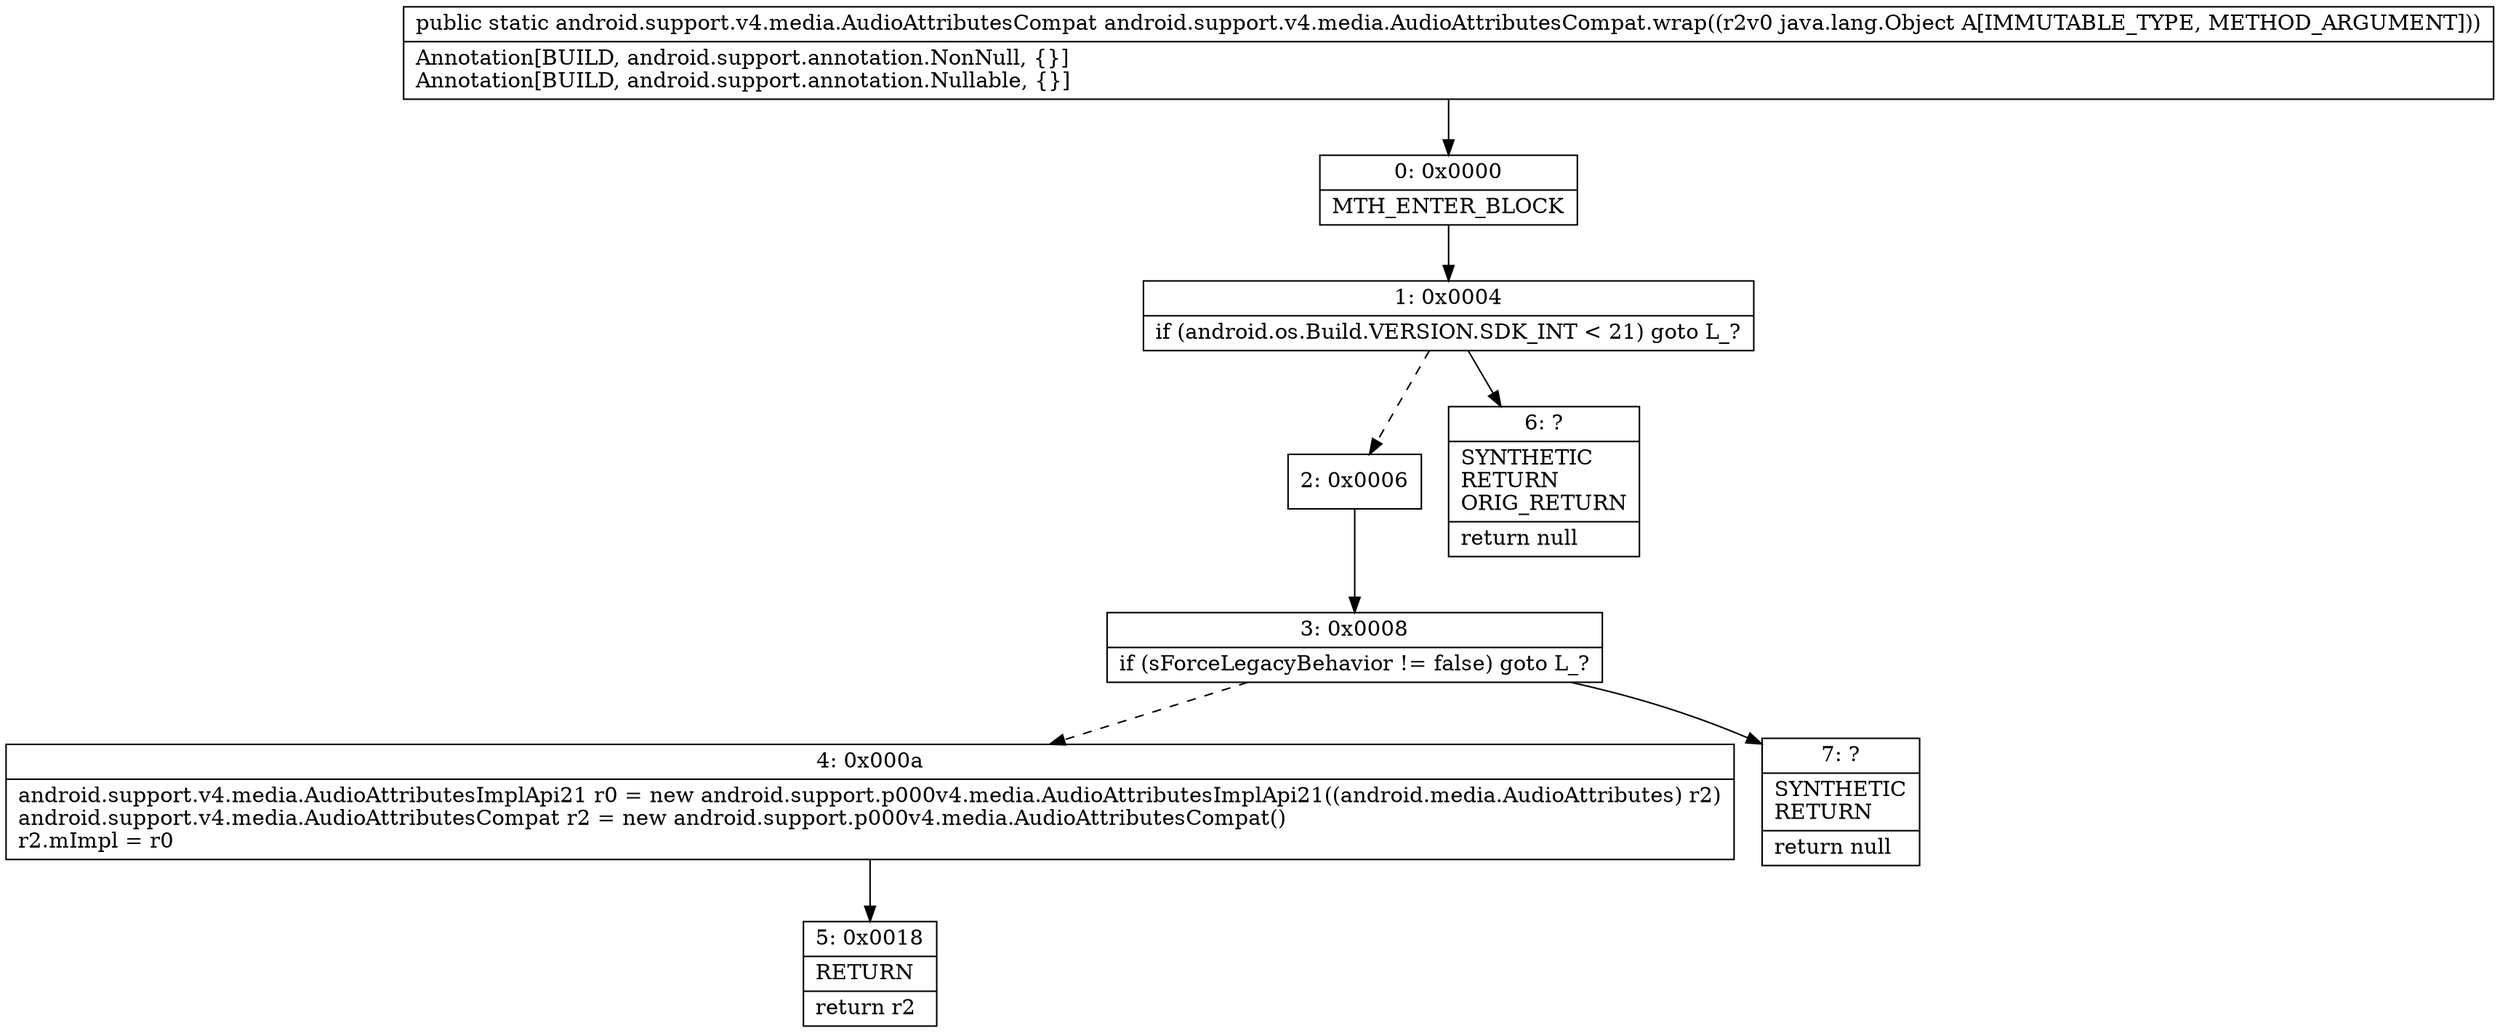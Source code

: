 digraph "CFG forandroid.support.v4.media.AudioAttributesCompat.wrap(Ljava\/lang\/Object;)Landroid\/support\/v4\/media\/AudioAttributesCompat;" {
Node_0 [shape=record,label="{0\:\ 0x0000|MTH_ENTER_BLOCK\l}"];
Node_1 [shape=record,label="{1\:\ 0x0004|if (android.os.Build.VERSION.SDK_INT \< 21) goto L_?\l}"];
Node_2 [shape=record,label="{2\:\ 0x0006}"];
Node_3 [shape=record,label="{3\:\ 0x0008|if (sForceLegacyBehavior != false) goto L_?\l}"];
Node_4 [shape=record,label="{4\:\ 0x000a|android.support.v4.media.AudioAttributesImplApi21 r0 = new android.support.p000v4.media.AudioAttributesImplApi21((android.media.AudioAttributes) r2)\landroid.support.v4.media.AudioAttributesCompat r2 = new android.support.p000v4.media.AudioAttributesCompat()\lr2.mImpl = r0\l}"];
Node_5 [shape=record,label="{5\:\ 0x0018|RETURN\l|return r2\l}"];
Node_6 [shape=record,label="{6\:\ ?|SYNTHETIC\lRETURN\lORIG_RETURN\l|return null\l}"];
Node_7 [shape=record,label="{7\:\ ?|SYNTHETIC\lRETURN\l|return null\l}"];
MethodNode[shape=record,label="{public static android.support.v4.media.AudioAttributesCompat android.support.v4.media.AudioAttributesCompat.wrap((r2v0 java.lang.Object A[IMMUTABLE_TYPE, METHOD_ARGUMENT]))  | Annotation[BUILD, android.support.annotation.NonNull, \{\}]\lAnnotation[BUILD, android.support.annotation.Nullable, \{\}]\l}"];
MethodNode -> Node_0;
Node_0 -> Node_1;
Node_1 -> Node_2[style=dashed];
Node_1 -> Node_6;
Node_2 -> Node_3;
Node_3 -> Node_4[style=dashed];
Node_3 -> Node_7;
Node_4 -> Node_5;
}

